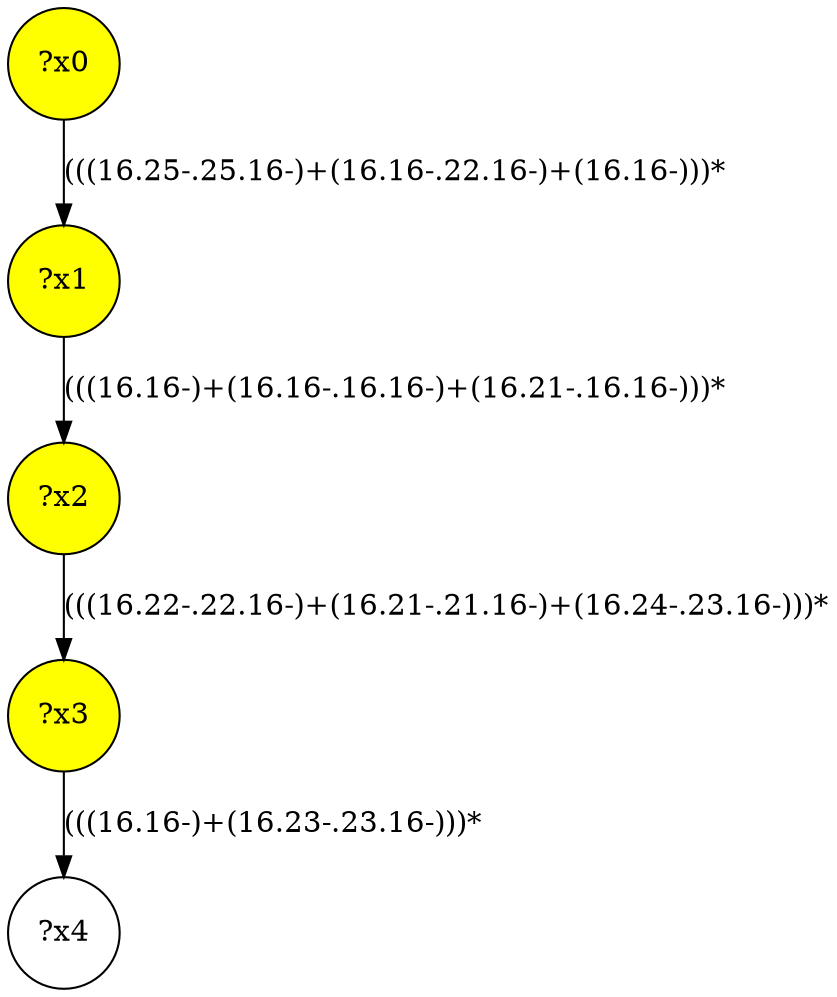 digraph g {
	x2 [fillcolor="yellow", style="filled," shape=circle, label="?x2"];
	x3 [fillcolor="yellow", style="filled," shape=circle, label="?x3"];
	x1 [fillcolor="yellow", style="filled," shape=circle, label="?x1"];
	x0 [fillcolor="yellow", style="filled," shape=circle, label="?x0"];
	x0 -> x1 [label="(((16.25-.25.16-)+(16.16-.22.16-)+(16.16-)))*"];
	x1 -> x2 [label="(((16.16-)+(16.16-.16.16-)+(16.21-.16.16-)))*"];
	x2 -> x3 [label="(((16.22-.22.16-)+(16.21-.21.16-)+(16.24-.23.16-)))*"];
	x4 [shape=circle, label="?x4"];
	x3 -> x4 [label="(((16.16-)+(16.23-.23.16-)))*"];
}
